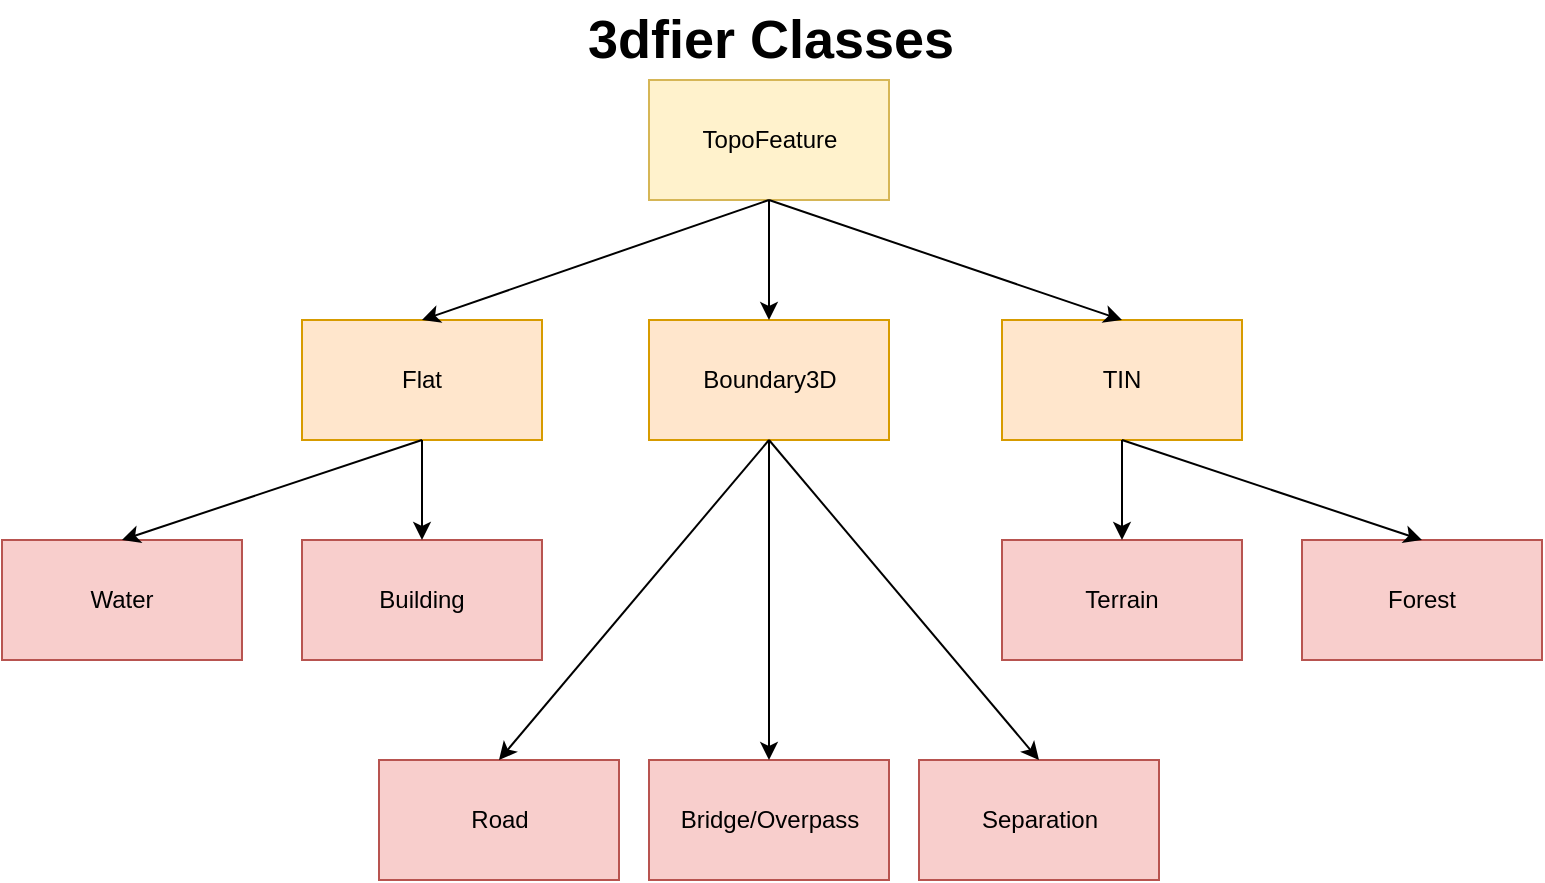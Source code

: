 <mxfile version="12.5.6" type="github">
  <diagram id="NKR4zm4llRph0TbP-GkC" name="Page-1">
    <mxGraphModel dx="1408" dy="748" grid="1" gridSize="10" guides="1" tooltips="1" connect="1" arrows="1" fold="1" page="1" pageScale="1" pageWidth="827" pageHeight="1169" math="0" shadow="0">
      <root>
        <mxCell id="0"/>
        <mxCell id="1" parent="0"/>
        <mxCell id="Mbbk7z8KRNRWWaH997fg-2" value="TopoFeature" style="rounded=0;whiteSpace=wrap;html=1;fillColor=#fff2cc;strokeColor=#d6b656;" parent="1" vertex="1">
          <mxGeometry x="353.5" y="70" width="120" height="60" as="geometry"/>
        </mxCell>
        <mxCell id="Mbbk7z8KRNRWWaH997fg-3" value="3dfier Classes" style="text;strokeColor=none;fillColor=none;html=1;fontSize=27;fontStyle=1;verticalAlign=middle;align=center;rounded=0;shadow=0;" parent="1" vertex="1">
          <mxGeometry x="254" y="30" width="319" height="40" as="geometry"/>
        </mxCell>
        <mxCell id="Mbbk7z8KRNRWWaH997fg-4" value="Flat" style="rounded=0;whiteSpace=wrap;html=1;fillColor=#ffe6cc;strokeColor=#d79b00;" parent="1" vertex="1">
          <mxGeometry x="180" y="190" width="120" height="60" as="geometry"/>
        </mxCell>
        <mxCell id="Mbbk7z8KRNRWWaH997fg-5" value="Road" style="rounded=0;whiteSpace=wrap;html=1;fillColor=#f8cecc;strokeColor=#b85450;" parent="1" vertex="1">
          <mxGeometry x="218.5" y="410" width="120" height="60" as="geometry"/>
        </mxCell>
        <mxCell id="Mbbk7z8KRNRWWaH997fg-13" value="Bridge/Overpass" style="rounded=0;whiteSpace=wrap;html=1;fillColor=#f8cecc;strokeColor=#b85450;" parent="1" vertex="1">
          <mxGeometry x="353.5" y="410" width="120" height="60" as="geometry"/>
        </mxCell>
        <mxCell id="Mbbk7z8KRNRWWaH997fg-6" value="TIN" style="rounded=0;whiteSpace=wrap;html=1;fillColor=#ffe6cc;strokeColor=#d79b00;" parent="1" vertex="1">
          <mxGeometry x="530" y="190" width="120" height="60" as="geometry"/>
        </mxCell>
        <mxCell id="Mbbk7z8KRNRWWaH997fg-7" value="Water" style="rounded=0;whiteSpace=wrap;html=1;fillColor=#f8cecc;strokeColor=#b85450;" parent="1" vertex="1">
          <mxGeometry x="30" y="300" width="120" height="60" as="geometry"/>
        </mxCell>
        <mxCell id="Mbbk7z8KRNRWWaH997fg-8" value="Building" style="rounded=0;whiteSpace=wrap;html=1;fillColor=#f8cecc;strokeColor=#b85450;" parent="1" vertex="1">
          <mxGeometry x="180" y="300" width="120" height="60" as="geometry"/>
        </mxCell>
        <mxCell id="Mbbk7z8KRNRWWaH997fg-9" value="Separation" style="rounded=0;whiteSpace=wrap;html=1;fillColor=#f8cecc;strokeColor=#b85450;" parent="1" vertex="1">
          <mxGeometry x="488.5" y="410" width="120" height="60" as="geometry"/>
        </mxCell>
        <mxCell id="Mbbk7z8KRNRWWaH997fg-10" value="Boundary3D" style="rounded=0;whiteSpace=wrap;html=1;fillColor=#ffe6cc;strokeColor=#d79b00;" parent="1" vertex="1">
          <mxGeometry x="353.5" y="190" width="120" height="60" as="geometry"/>
        </mxCell>
        <mxCell id="Mbbk7z8KRNRWWaH997fg-11" value="Terrain" style="rounded=0;whiteSpace=wrap;html=1;fillColor=#f8cecc;strokeColor=#b85450;" parent="1" vertex="1">
          <mxGeometry x="530" y="300" width="120" height="60" as="geometry"/>
        </mxCell>
        <mxCell id="Mbbk7z8KRNRWWaH997fg-12" value="Forest" style="rounded=0;whiteSpace=wrap;html=1;fillColor=#f8cecc;strokeColor=#b85450;" parent="1" vertex="1">
          <mxGeometry x="680" y="300" width="120" height="60" as="geometry"/>
        </mxCell>
        <mxCell id="Mbbk7z8KRNRWWaH997fg-17" value="" style="endArrow=classic;html=1;exitX=0.5;exitY=1;exitDx=0;exitDy=0;entryX=0.5;entryY=0;entryDx=0;entryDy=0;" parent="1" source="Mbbk7z8KRNRWWaH997fg-4" target="Mbbk7z8KRNRWWaH997fg-7" edge="1">
          <mxGeometry width="50" height="50" relative="1" as="geometry">
            <mxPoint x="30" y="520" as="sourcePoint"/>
            <mxPoint x="80" y="470" as="targetPoint"/>
          </mxGeometry>
        </mxCell>
        <mxCell id="Mbbk7z8KRNRWWaH997fg-18" value="" style="endArrow=classic;html=1;exitX=0.5;exitY=1;exitDx=0;exitDy=0;entryX=0.5;entryY=0;entryDx=0;entryDy=0;" parent="1" source="Mbbk7z8KRNRWWaH997fg-4" target="Mbbk7z8KRNRWWaH997fg-8" edge="1">
          <mxGeometry width="50" height="50" relative="1" as="geometry">
            <mxPoint x="250" y="260" as="sourcePoint"/>
            <mxPoint x="100" y="310" as="targetPoint"/>
          </mxGeometry>
        </mxCell>
        <mxCell id="Mbbk7z8KRNRWWaH997fg-19" value="" style="endArrow=classic;html=1;entryX=0.5;entryY=0;entryDx=0;entryDy=0;" parent="1" source="Mbbk7z8KRNRWWaH997fg-6" target="Mbbk7z8KRNRWWaH997fg-11" edge="1">
          <mxGeometry width="50" height="50" relative="1" as="geometry">
            <mxPoint x="260" y="270" as="sourcePoint"/>
            <mxPoint x="110" y="320" as="targetPoint"/>
          </mxGeometry>
        </mxCell>
        <mxCell id="Mbbk7z8KRNRWWaH997fg-20" value="" style="endArrow=classic;html=1;entryX=0.5;entryY=0;entryDx=0;entryDy=0;exitX=0.5;exitY=1;exitDx=0;exitDy=0;" parent="1" source="Mbbk7z8KRNRWWaH997fg-6" target="Mbbk7z8KRNRWWaH997fg-12" edge="1">
          <mxGeometry width="50" height="50" relative="1" as="geometry">
            <mxPoint x="510" y="270" as="sourcePoint"/>
            <mxPoint x="120" y="330" as="targetPoint"/>
          </mxGeometry>
        </mxCell>
        <mxCell id="Mbbk7z8KRNRWWaH997fg-21" value="" style="endArrow=classic;html=1;exitX=0.5;exitY=1;exitDx=0;exitDy=0;entryX=0.5;entryY=0;entryDx=0;entryDy=0;" parent="1" source="Mbbk7z8KRNRWWaH997fg-10" target="Mbbk7z8KRNRWWaH997fg-5" edge="1">
          <mxGeometry width="50" height="50" relative="1" as="geometry">
            <mxPoint x="280" y="290" as="sourcePoint"/>
            <mxPoint x="130" y="340" as="targetPoint"/>
          </mxGeometry>
        </mxCell>
        <mxCell id="Mbbk7z8KRNRWWaH997fg-22" value="" style="endArrow=classic;html=1;exitX=0.5;exitY=1;exitDx=0;exitDy=0;entryX=0.5;entryY=0;entryDx=0;entryDy=0;" parent="1" source="Mbbk7z8KRNRWWaH997fg-10" target="Mbbk7z8KRNRWWaH997fg-13" edge="1">
          <mxGeometry width="50" height="50" relative="1" as="geometry">
            <mxPoint x="290" y="300" as="sourcePoint"/>
            <mxPoint x="140" y="350" as="targetPoint"/>
          </mxGeometry>
        </mxCell>
        <mxCell id="Mbbk7z8KRNRWWaH997fg-23" value="" style="endArrow=classic;html=1;exitX=0.5;exitY=1;exitDx=0;exitDy=0;entryX=0.5;entryY=0;entryDx=0;entryDy=0;" parent="1" source="Mbbk7z8KRNRWWaH997fg-10" target="Mbbk7z8KRNRWWaH997fg-9" edge="1">
          <mxGeometry width="50" height="50" relative="1" as="geometry">
            <mxPoint x="300" y="310" as="sourcePoint"/>
            <mxPoint x="150" y="360" as="targetPoint"/>
          </mxGeometry>
        </mxCell>
        <mxCell id="Mbbk7z8KRNRWWaH997fg-24" value="" style="endArrow=classic;html=1;exitX=0.5;exitY=1;exitDx=0;exitDy=0;entryX=0.5;entryY=0;entryDx=0;entryDy=0;" parent="1" source="Mbbk7z8KRNRWWaH997fg-2" target="Mbbk7z8KRNRWWaH997fg-4" edge="1">
          <mxGeometry width="50" height="50" relative="1" as="geometry">
            <mxPoint x="310" y="320" as="sourcePoint"/>
            <mxPoint x="160" y="370" as="targetPoint"/>
          </mxGeometry>
        </mxCell>
        <mxCell id="Mbbk7z8KRNRWWaH997fg-25" value="" style="endArrow=classic;html=1;exitX=0.5;exitY=1;exitDx=0;exitDy=0;entryX=0.5;entryY=0;entryDx=0;entryDy=0;" parent="1" source="Mbbk7z8KRNRWWaH997fg-2" target="Mbbk7z8KRNRWWaH997fg-10" edge="1">
          <mxGeometry width="50" height="50" relative="1" as="geometry">
            <mxPoint x="320" y="330" as="sourcePoint"/>
            <mxPoint x="170" y="380" as="targetPoint"/>
          </mxGeometry>
        </mxCell>
        <mxCell id="Mbbk7z8KRNRWWaH997fg-26" value="" style="endArrow=classic;html=1;exitX=0.5;exitY=1;exitDx=0;exitDy=0;entryX=0.5;entryY=0;entryDx=0;entryDy=0;" parent="1" source="Mbbk7z8KRNRWWaH997fg-2" target="Mbbk7z8KRNRWWaH997fg-6" edge="1">
          <mxGeometry width="50" height="50" relative="1" as="geometry">
            <mxPoint x="330" y="340" as="sourcePoint"/>
            <mxPoint x="180" y="390" as="targetPoint"/>
          </mxGeometry>
        </mxCell>
      </root>
    </mxGraphModel>
  </diagram>
</mxfile>
